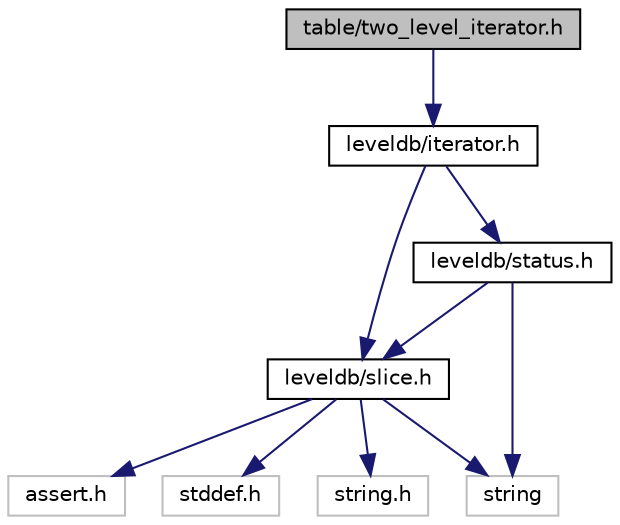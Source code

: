 digraph "table/two_level_iterator.h"
{
  edge [fontname="Helvetica",fontsize="10",labelfontname="Helvetica",labelfontsize="10"];
  node [fontname="Helvetica",fontsize="10",shape=record];
  Node1 [label="table/two_level_iterator.h",height=0.2,width=0.4,color="black", fillcolor="grey75", style="filled" fontcolor="black"];
  Node1 -> Node2 [color="midnightblue",fontsize="10",style="solid"];
  Node2 [label="leveldb/iterator.h",height=0.2,width=0.4,color="black", fillcolor="white", style="filled",URL="$iterator_8h.html"];
  Node2 -> Node3 [color="midnightblue",fontsize="10",style="solid"];
  Node3 [label="leveldb/slice.h",height=0.2,width=0.4,color="black", fillcolor="white", style="filled",URL="$slice_8h.html"];
  Node3 -> Node4 [color="midnightblue",fontsize="10",style="solid"];
  Node4 [label="assert.h",height=0.2,width=0.4,color="grey75", fillcolor="white", style="filled"];
  Node3 -> Node5 [color="midnightblue",fontsize="10",style="solid"];
  Node5 [label="stddef.h",height=0.2,width=0.4,color="grey75", fillcolor="white", style="filled"];
  Node3 -> Node6 [color="midnightblue",fontsize="10",style="solid"];
  Node6 [label="string.h",height=0.2,width=0.4,color="grey75", fillcolor="white", style="filled"];
  Node3 -> Node7 [color="midnightblue",fontsize="10",style="solid"];
  Node7 [label="string",height=0.2,width=0.4,color="grey75", fillcolor="white", style="filled"];
  Node2 -> Node8 [color="midnightblue",fontsize="10",style="solid"];
  Node8 [label="leveldb/status.h",height=0.2,width=0.4,color="black", fillcolor="white", style="filled",URL="$status_8h.html"];
  Node8 -> Node7 [color="midnightblue",fontsize="10",style="solid"];
  Node8 -> Node3 [color="midnightblue",fontsize="10",style="solid"];
}
